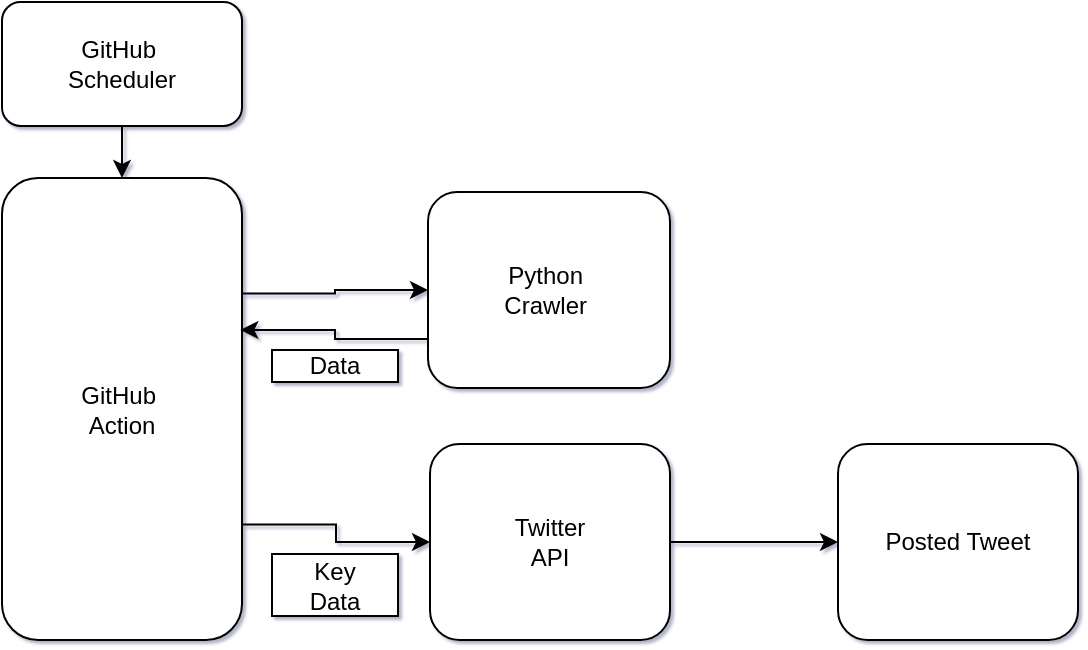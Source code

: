 <mxfile version="14.4.7" type="github"><diagram name="Page-1" id="0"><mxGraphModel dx="560" dy="551" grid="0" gridSize="10" guides="1" tooltips="1" connect="1" arrows="1" fold="1" page="1" pageScale="1" pageWidth="291" pageHeight="413" background="#ffffff" math="0" shadow="1"><root><mxCell id="0"/><mxCell id="1" parent="0"/><mxCell id="ejXCE09nxXXxHb904rvU-19" value="" style="edgeStyle=orthogonalEdgeStyle;rounded=0;orthogonalLoop=1;jettySize=auto;html=1;" edge="1" parent="1" source="ejXCE09nxXXxHb904rvU-12" target="ejXCE09nxXXxHb904rvU-13"><mxGeometry relative="1" as="geometry"/></mxCell><mxCell id="ejXCE09nxXXxHb904rvU-12" value="GitHub&amp;nbsp;&lt;br&gt;Scheduler" style="rounded=1;whiteSpace=wrap;html=1;" vertex="1" parent="1"><mxGeometry x="96" y="38" width="120" height="62" as="geometry"/></mxCell><mxCell id="ejXCE09nxXXxHb904rvU-26" style="edgeStyle=orthogonalEdgeStyle;rounded=0;orthogonalLoop=1;jettySize=auto;html=1;exitX=1;exitY=0.25;exitDx=0;exitDy=0;entryX=0;entryY=0.5;entryDx=0;entryDy=0;" edge="1" parent="1" source="ejXCE09nxXXxHb904rvU-13" target="ejXCE09nxXXxHb904rvU-15"><mxGeometry relative="1" as="geometry"/></mxCell><mxCell id="ejXCE09nxXXxHb904rvU-28" style="edgeStyle=orthogonalEdgeStyle;rounded=0;orthogonalLoop=1;jettySize=auto;html=1;exitX=1;exitY=0.75;exitDx=0;exitDy=0;" edge="1" parent="1" source="ejXCE09nxXXxHb904rvU-13" target="ejXCE09nxXXxHb904rvU-16"><mxGeometry relative="1" as="geometry"/></mxCell><mxCell id="ejXCE09nxXXxHb904rvU-13" value="GitHub&amp;nbsp;&lt;br&gt;Action" style="rounded=1;whiteSpace=wrap;html=1;" vertex="1" parent="1"><mxGeometry x="96" y="126" width="120" height="231" as="geometry"/></mxCell><mxCell id="ejXCE09nxXXxHb904rvU-27" style="edgeStyle=orthogonalEdgeStyle;rounded=0;orthogonalLoop=1;jettySize=auto;html=1;exitX=0;exitY=0.75;exitDx=0;exitDy=0;entryX=0.993;entryY=0.329;entryDx=0;entryDy=0;entryPerimeter=0;" edge="1" parent="1" source="ejXCE09nxXXxHb904rvU-15" target="ejXCE09nxXXxHb904rvU-13"><mxGeometry relative="1" as="geometry"/></mxCell><mxCell id="ejXCE09nxXXxHb904rvU-15" value="Python&amp;nbsp;&lt;br&gt;Crawler&amp;nbsp;" style="rounded=1;whiteSpace=wrap;html=1;" vertex="1" parent="1"><mxGeometry x="309" y="133" width="121" height="98" as="geometry"/></mxCell><mxCell id="ejXCE09nxXXxHb904rvU-32" style="edgeStyle=orthogonalEdgeStyle;rounded=0;orthogonalLoop=1;jettySize=auto;html=1;exitX=1;exitY=0.5;exitDx=0;exitDy=0;entryX=0;entryY=0.5;entryDx=0;entryDy=0;" edge="1" parent="1" source="ejXCE09nxXXxHb904rvU-16" target="ejXCE09nxXXxHb904rvU-18"><mxGeometry relative="1" as="geometry"/></mxCell><mxCell id="ejXCE09nxXXxHb904rvU-16" value="Twitter&lt;br&gt;API" style="rounded=1;whiteSpace=wrap;html=1;" vertex="1" parent="1"><mxGeometry x="310" y="259" width="120" height="98" as="geometry"/></mxCell><mxCell id="ejXCE09nxXXxHb904rvU-18" value="Posted Tweet" style="rounded=1;whiteSpace=wrap;html=1;" vertex="1" parent="1"><mxGeometry x="514" y="259" width="120" height="98" as="geometry"/></mxCell><mxCell id="ejXCE09nxXXxHb904rvU-29" value="Data" style="rounded=0;whiteSpace=wrap;html=1;" vertex="1" parent="1"><mxGeometry x="231" y="212" width="63" height="16" as="geometry"/></mxCell><mxCell id="ejXCE09nxXXxHb904rvU-30" value="Key&lt;br&gt;Data" style="rounded=0;whiteSpace=wrap;html=1;" vertex="1" parent="1"><mxGeometry x="231" y="314" width="63" height="31" as="geometry"/></mxCell></root></mxGraphModel></diagram></mxfile>